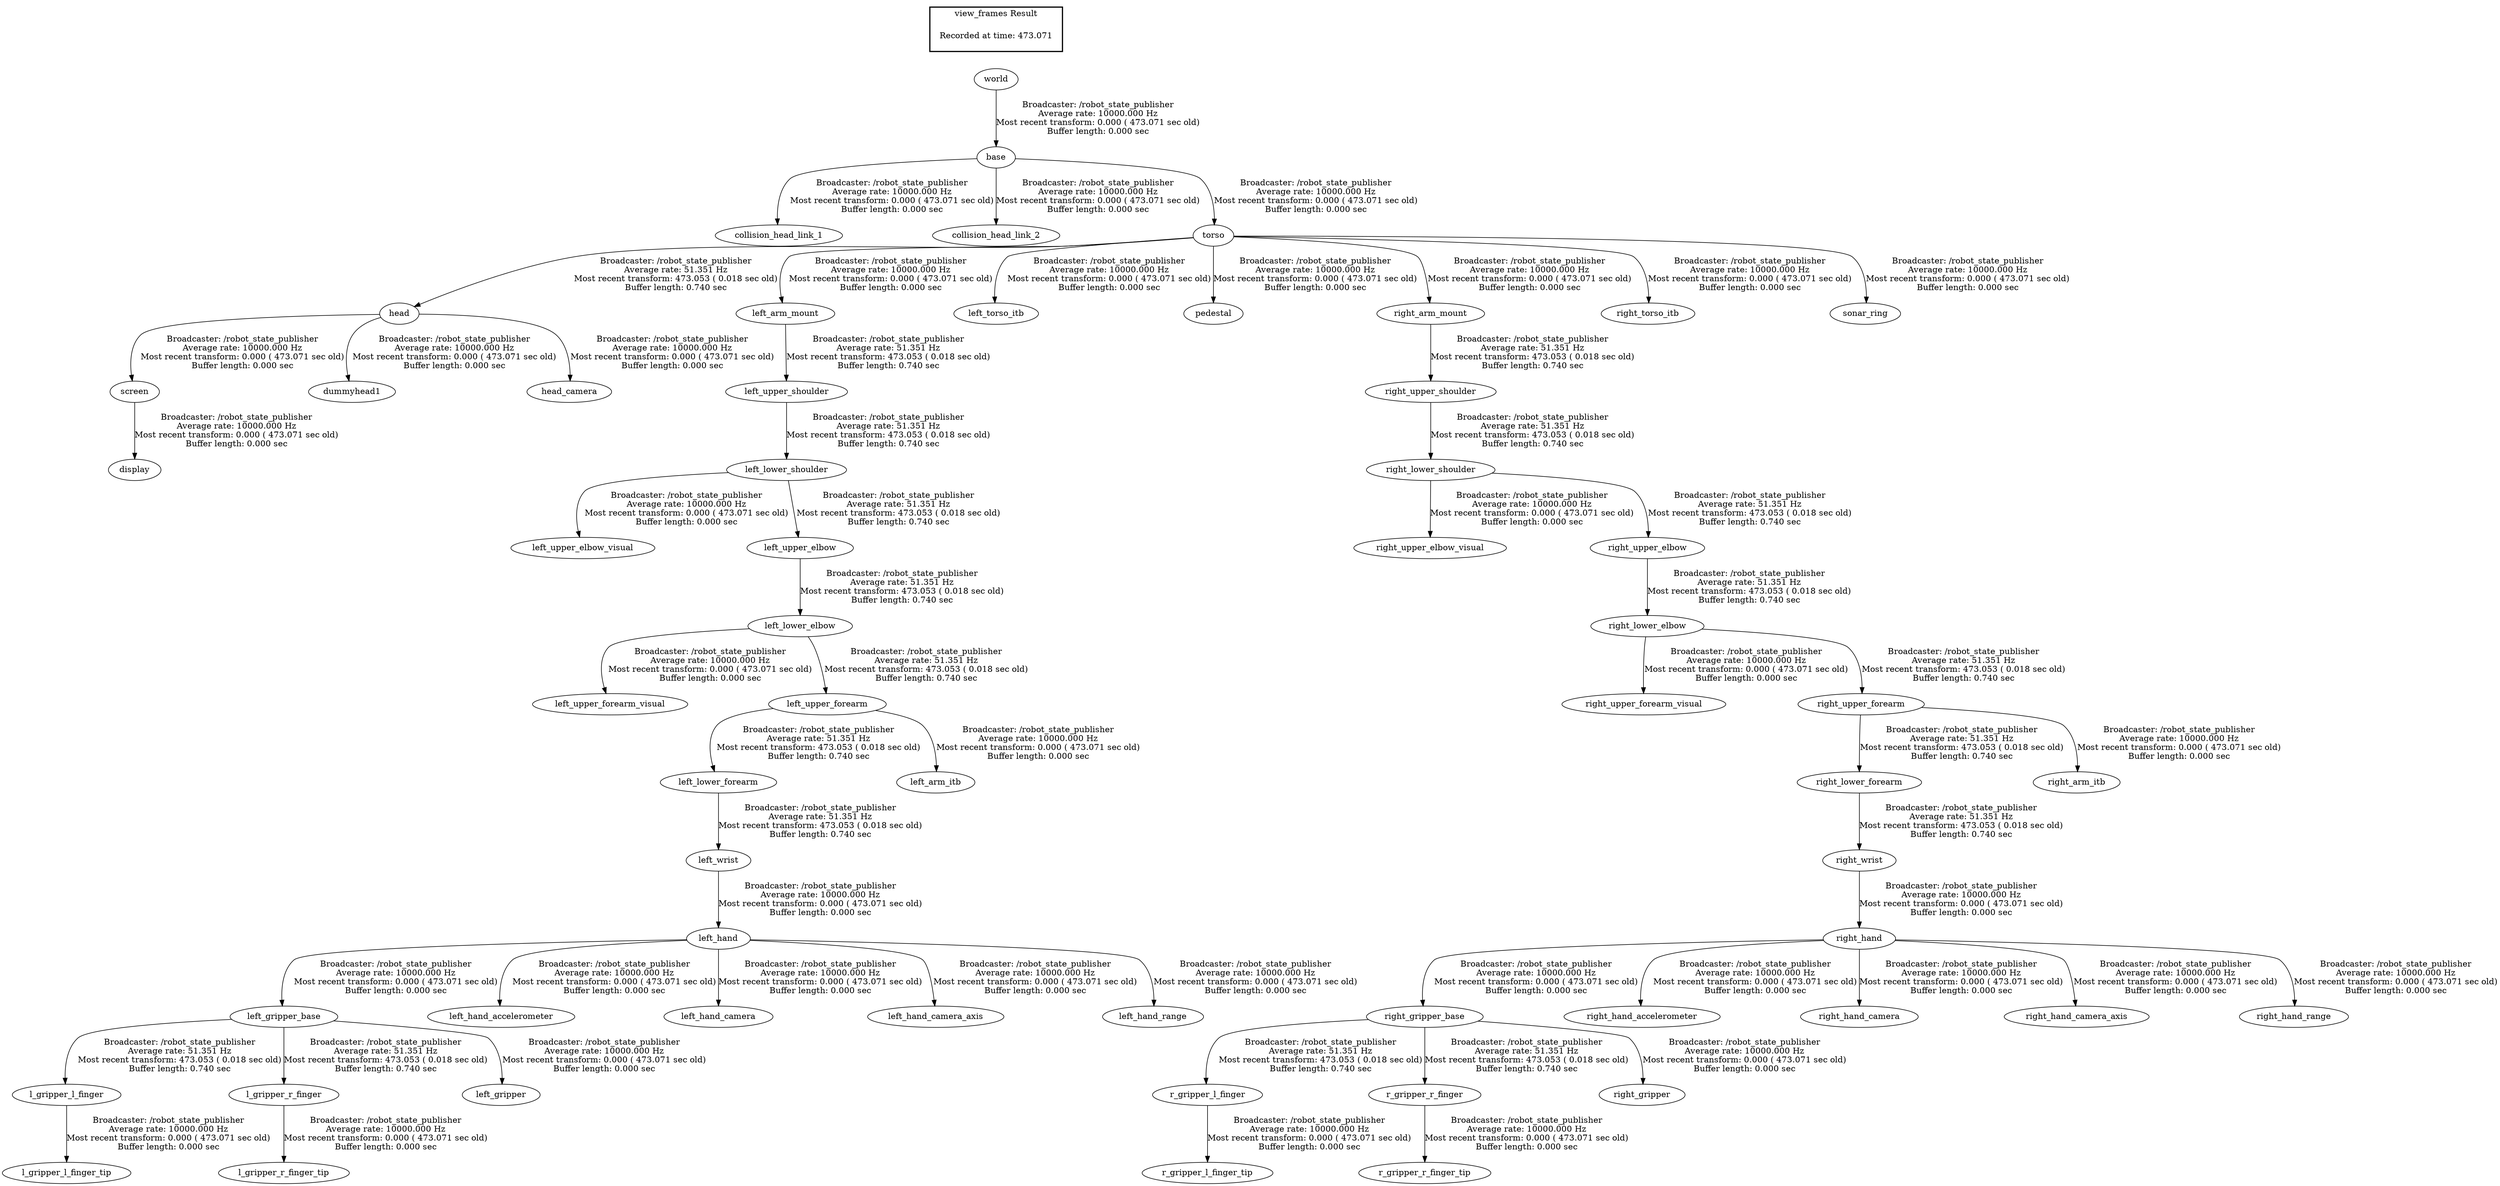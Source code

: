 digraph G {
"world" -> "base"[label="Broadcaster: /robot_state_publisher\nAverage rate: 10000.000 Hz\nMost recent transform: 0.000 ( 473.071 sec old)\nBuffer length: 0.000 sec\n"];
"base" -> "collision_head_link_1"[label="Broadcaster: /robot_state_publisher\nAverage rate: 10000.000 Hz\nMost recent transform: 0.000 ( 473.071 sec old)\nBuffer length: 0.000 sec\n"];
"base" -> "collision_head_link_2"[label="Broadcaster: /robot_state_publisher\nAverage rate: 10000.000 Hz\nMost recent transform: 0.000 ( 473.071 sec old)\nBuffer length: 0.000 sec\n"];
"screen" -> "display"[label="Broadcaster: /robot_state_publisher\nAverage rate: 10000.000 Hz\nMost recent transform: 0.000 ( 473.071 sec old)\nBuffer length: 0.000 sec\n"];
"head" -> "screen"[label="Broadcaster: /robot_state_publisher\nAverage rate: 10000.000 Hz\nMost recent transform: 0.000 ( 473.071 sec old)\nBuffer length: 0.000 sec\n"];
"head" -> "dummyhead1"[label="Broadcaster: /robot_state_publisher\nAverage rate: 10000.000 Hz\nMost recent transform: 0.000 ( 473.071 sec old)\nBuffer length: 0.000 sec\n"];
"torso" -> "head"[label="Broadcaster: /robot_state_publisher\nAverage rate: 51.351 Hz\nMost recent transform: 473.053 ( 0.018 sec old)\nBuffer length: 0.740 sec\n"];
"head" -> "head_camera"[label="Broadcaster: /robot_state_publisher\nAverage rate: 10000.000 Hz\nMost recent transform: 0.000 ( 473.071 sec old)\nBuffer length: 0.000 sec\n"];
"l_gripper_l_finger" -> "l_gripper_l_finger_tip"[label="Broadcaster: /robot_state_publisher\nAverage rate: 10000.000 Hz\nMost recent transform: 0.000 ( 473.071 sec old)\nBuffer length: 0.000 sec\n"];
"left_gripper_base" -> "l_gripper_l_finger"[label="Broadcaster: /robot_state_publisher\nAverage rate: 51.351 Hz\nMost recent transform: 473.053 ( 0.018 sec old)\nBuffer length: 0.740 sec\n"];
"l_gripper_r_finger" -> "l_gripper_r_finger_tip"[label="Broadcaster: /robot_state_publisher\nAverage rate: 10000.000 Hz\nMost recent transform: 0.000 ( 473.071 sec old)\nBuffer length: 0.000 sec\n"];
"left_gripper_base" -> "l_gripper_r_finger"[label="Broadcaster: /robot_state_publisher\nAverage rate: 51.351 Hz\nMost recent transform: 473.053 ( 0.018 sec old)\nBuffer length: 0.740 sec\n"];
"left_lower_shoulder" -> "left_upper_elbow_visual"[label="Broadcaster: /robot_state_publisher\nAverage rate: 10000.000 Hz\nMost recent transform: 0.000 ( 473.071 sec old)\nBuffer length: 0.000 sec\n"];
"left_upper_shoulder" -> "left_lower_shoulder"[label="Broadcaster: /robot_state_publisher\nAverage rate: 51.351 Hz\nMost recent transform: 473.053 ( 0.018 sec old)\nBuffer length: 0.740 sec\n"];
"left_gripper_base" -> "left_gripper"[label="Broadcaster: /robot_state_publisher\nAverage rate: 10000.000 Hz\nMost recent transform: 0.000 ( 473.071 sec old)\nBuffer length: 0.000 sec\n"];
"left_hand" -> "left_gripper_base"[label="Broadcaster: /robot_state_publisher\nAverage rate: 10000.000 Hz\nMost recent transform: 0.000 ( 473.071 sec old)\nBuffer length: 0.000 sec\n"];
"left_wrist" -> "left_hand"[label="Broadcaster: /robot_state_publisher\nAverage rate: 10000.000 Hz\nMost recent transform: 0.000 ( 473.071 sec old)\nBuffer length: 0.000 sec\n"];
"left_lower_forearm" -> "left_wrist"[label="Broadcaster: /robot_state_publisher\nAverage rate: 51.351 Hz\nMost recent transform: 473.053 ( 0.018 sec old)\nBuffer length: 0.740 sec\n"];
"left_hand" -> "left_hand_accelerometer"[label="Broadcaster: /robot_state_publisher\nAverage rate: 10000.000 Hz\nMost recent transform: 0.000 ( 473.071 sec old)\nBuffer length: 0.000 sec\n"];
"left_hand" -> "left_hand_camera"[label="Broadcaster: /robot_state_publisher\nAverage rate: 10000.000 Hz\nMost recent transform: 0.000 ( 473.071 sec old)\nBuffer length: 0.000 sec\n"];
"left_hand" -> "left_hand_camera_axis"[label="Broadcaster: /robot_state_publisher\nAverage rate: 10000.000 Hz\nMost recent transform: 0.000 ( 473.071 sec old)\nBuffer length: 0.000 sec\n"];
"left_hand" -> "left_hand_range"[label="Broadcaster: /robot_state_publisher\nAverage rate: 10000.000 Hz\nMost recent transform: 0.000 ( 473.071 sec old)\nBuffer length: 0.000 sec\n"];
"torso" -> "left_arm_mount"[label="Broadcaster: /robot_state_publisher\nAverage rate: 10000.000 Hz\nMost recent transform: 0.000 ( 473.071 sec old)\nBuffer length: 0.000 sec\n"];
"base" -> "torso"[label="Broadcaster: /robot_state_publisher\nAverage rate: 10000.000 Hz\nMost recent transform: 0.000 ( 473.071 sec old)\nBuffer length: 0.000 sec\n"];
"torso" -> "left_torso_itb"[label="Broadcaster: /robot_state_publisher\nAverage rate: 10000.000 Hz\nMost recent transform: 0.000 ( 473.071 sec old)\nBuffer length: 0.000 sec\n"];
"left_lower_elbow" -> "left_upper_forearm_visual"[label="Broadcaster: /robot_state_publisher\nAverage rate: 10000.000 Hz\nMost recent transform: 0.000 ( 473.071 sec old)\nBuffer length: 0.000 sec\n"];
"left_upper_elbow" -> "left_lower_elbow"[label="Broadcaster: /robot_state_publisher\nAverage rate: 51.351 Hz\nMost recent transform: 473.053 ( 0.018 sec old)\nBuffer length: 0.740 sec\n"];
"left_upper_forearm" -> "left_arm_itb"[label="Broadcaster: /robot_state_publisher\nAverage rate: 10000.000 Hz\nMost recent transform: 0.000 ( 473.071 sec old)\nBuffer length: 0.000 sec\n"];
"left_lower_elbow" -> "left_upper_forearm"[label="Broadcaster: /robot_state_publisher\nAverage rate: 51.351 Hz\nMost recent transform: 473.053 ( 0.018 sec old)\nBuffer length: 0.740 sec\n"];
"torso" -> "pedestal"[label="Broadcaster: /robot_state_publisher\nAverage rate: 10000.000 Hz\nMost recent transform: 0.000 ( 473.071 sec old)\nBuffer length: 0.000 sec\n"];
"r_gripper_l_finger" -> "r_gripper_l_finger_tip"[label="Broadcaster: /robot_state_publisher\nAverage rate: 10000.000 Hz\nMost recent transform: 0.000 ( 473.071 sec old)\nBuffer length: 0.000 sec\n"];
"right_gripper_base" -> "r_gripper_l_finger"[label="Broadcaster: /robot_state_publisher\nAverage rate: 51.351 Hz\nMost recent transform: 473.053 ( 0.018 sec old)\nBuffer length: 0.740 sec\n"];
"r_gripper_r_finger" -> "r_gripper_r_finger_tip"[label="Broadcaster: /robot_state_publisher\nAverage rate: 10000.000 Hz\nMost recent transform: 0.000 ( 473.071 sec old)\nBuffer length: 0.000 sec\n"];
"right_gripper_base" -> "r_gripper_r_finger"[label="Broadcaster: /robot_state_publisher\nAverage rate: 51.351 Hz\nMost recent transform: 473.053 ( 0.018 sec old)\nBuffer length: 0.740 sec\n"];
"right_lower_shoulder" -> "right_upper_elbow_visual"[label="Broadcaster: /robot_state_publisher\nAverage rate: 10000.000 Hz\nMost recent transform: 0.000 ( 473.071 sec old)\nBuffer length: 0.000 sec\n"];
"right_upper_shoulder" -> "right_lower_shoulder"[label="Broadcaster: /robot_state_publisher\nAverage rate: 51.351 Hz\nMost recent transform: 473.053 ( 0.018 sec old)\nBuffer length: 0.740 sec\n"];
"right_gripper_base" -> "right_gripper"[label="Broadcaster: /robot_state_publisher\nAverage rate: 10000.000 Hz\nMost recent transform: 0.000 ( 473.071 sec old)\nBuffer length: 0.000 sec\n"];
"right_hand" -> "right_gripper_base"[label="Broadcaster: /robot_state_publisher\nAverage rate: 10000.000 Hz\nMost recent transform: 0.000 ( 473.071 sec old)\nBuffer length: 0.000 sec\n"];
"right_wrist" -> "right_hand"[label="Broadcaster: /robot_state_publisher\nAverage rate: 10000.000 Hz\nMost recent transform: 0.000 ( 473.071 sec old)\nBuffer length: 0.000 sec\n"];
"right_lower_forearm" -> "right_wrist"[label="Broadcaster: /robot_state_publisher\nAverage rate: 51.351 Hz\nMost recent transform: 473.053 ( 0.018 sec old)\nBuffer length: 0.740 sec\n"];
"right_hand" -> "right_hand_accelerometer"[label="Broadcaster: /robot_state_publisher\nAverage rate: 10000.000 Hz\nMost recent transform: 0.000 ( 473.071 sec old)\nBuffer length: 0.000 sec\n"];
"right_hand" -> "right_hand_camera"[label="Broadcaster: /robot_state_publisher\nAverage rate: 10000.000 Hz\nMost recent transform: 0.000 ( 473.071 sec old)\nBuffer length: 0.000 sec\n"];
"right_hand" -> "right_hand_camera_axis"[label="Broadcaster: /robot_state_publisher\nAverage rate: 10000.000 Hz\nMost recent transform: 0.000 ( 473.071 sec old)\nBuffer length: 0.000 sec\n"];
"right_hand" -> "right_hand_range"[label="Broadcaster: /robot_state_publisher\nAverage rate: 10000.000 Hz\nMost recent transform: 0.000 ( 473.071 sec old)\nBuffer length: 0.000 sec\n"];
"torso" -> "right_arm_mount"[label="Broadcaster: /robot_state_publisher\nAverage rate: 10000.000 Hz\nMost recent transform: 0.000 ( 473.071 sec old)\nBuffer length: 0.000 sec\n"];
"torso" -> "right_torso_itb"[label="Broadcaster: /robot_state_publisher\nAverage rate: 10000.000 Hz\nMost recent transform: 0.000 ( 473.071 sec old)\nBuffer length: 0.000 sec\n"];
"right_lower_elbow" -> "right_upper_forearm_visual"[label="Broadcaster: /robot_state_publisher\nAverage rate: 10000.000 Hz\nMost recent transform: 0.000 ( 473.071 sec old)\nBuffer length: 0.000 sec\n"];
"right_upper_elbow" -> "right_lower_elbow"[label="Broadcaster: /robot_state_publisher\nAverage rate: 51.351 Hz\nMost recent transform: 473.053 ( 0.018 sec old)\nBuffer length: 0.740 sec\n"];
"right_upper_forearm" -> "right_arm_itb"[label="Broadcaster: /robot_state_publisher\nAverage rate: 10000.000 Hz\nMost recent transform: 0.000 ( 473.071 sec old)\nBuffer length: 0.000 sec\n"];
"right_lower_elbow" -> "right_upper_forearm"[label="Broadcaster: /robot_state_publisher\nAverage rate: 51.351 Hz\nMost recent transform: 473.053 ( 0.018 sec old)\nBuffer length: 0.740 sec\n"];
"torso" -> "sonar_ring"[label="Broadcaster: /robot_state_publisher\nAverage rate: 10000.000 Hz\nMost recent transform: 0.000 ( 473.071 sec old)\nBuffer length: 0.000 sec\n"];
"left_lower_shoulder" -> "left_upper_elbow"[label="Broadcaster: /robot_state_publisher\nAverage rate: 51.351 Hz\nMost recent transform: 473.053 ( 0.018 sec old)\nBuffer length: 0.740 sec\n"];
"left_arm_mount" -> "left_upper_shoulder"[label="Broadcaster: /robot_state_publisher\nAverage rate: 51.351 Hz\nMost recent transform: 473.053 ( 0.018 sec old)\nBuffer length: 0.740 sec\n"];
"left_upper_forearm" -> "left_lower_forearm"[label="Broadcaster: /robot_state_publisher\nAverage rate: 51.351 Hz\nMost recent transform: 473.053 ( 0.018 sec old)\nBuffer length: 0.740 sec\n"];
"right_lower_shoulder" -> "right_upper_elbow"[label="Broadcaster: /robot_state_publisher\nAverage rate: 51.351 Hz\nMost recent transform: 473.053 ( 0.018 sec old)\nBuffer length: 0.740 sec\n"];
"right_arm_mount" -> "right_upper_shoulder"[label="Broadcaster: /robot_state_publisher\nAverage rate: 51.351 Hz\nMost recent transform: 473.053 ( 0.018 sec old)\nBuffer length: 0.740 sec\n"];
"right_upper_forearm" -> "right_lower_forearm"[label="Broadcaster: /robot_state_publisher\nAverage rate: 51.351 Hz\nMost recent transform: 473.053 ( 0.018 sec old)\nBuffer length: 0.740 sec\n"];
edge [style=invis];
 subgraph cluster_legend { style=bold; color=black; label ="view_frames Result";
"Recorded at time: 473.071"[ shape=plaintext ] ;
 }->"world";
}